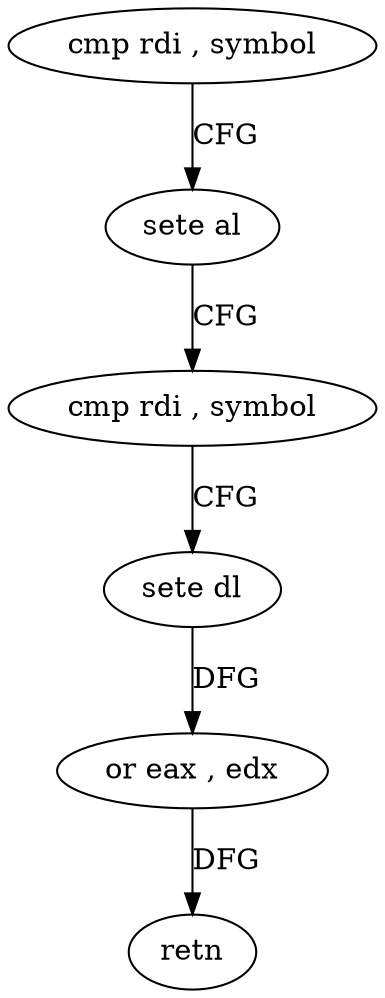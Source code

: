 digraph "func" {
"4232002" [label = "cmp rdi , symbol" ]
"4232009" [label = "sete al" ]
"4232012" [label = "cmp rdi , symbol" ]
"4232019" [label = "sete dl" ]
"4232022" [label = "or eax , edx" ]
"4232024" [label = "retn" ]
"4232002" -> "4232009" [ label = "CFG" ]
"4232009" -> "4232012" [ label = "CFG" ]
"4232012" -> "4232019" [ label = "CFG" ]
"4232019" -> "4232022" [ label = "DFG" ]
"4232022" -> "4232024" [ label = "DFG" ]
}
